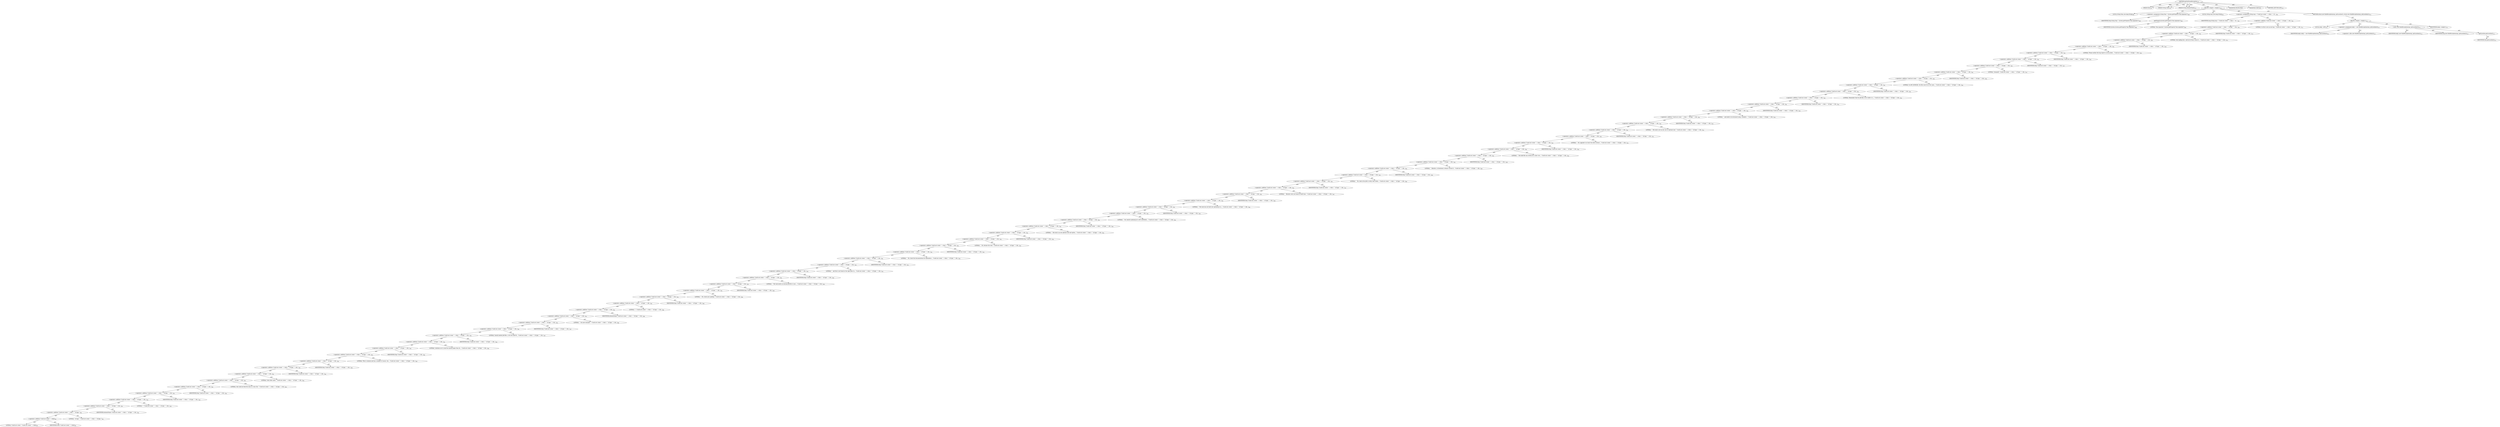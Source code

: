 digraph "getNotFoundException" {  
"111669149717" [label = <(METHOD,getNotFoundException)<SUB>478</SUB>> ]
"115964117002" [label = <(PARAM,this)<SUB>478</SUB>> ]
"115964117035" [label = <(PARAM,String what)<SUB>478</SUB>> ]
"115964117036" [label = <(PARAM,String elementName)<SUB>479</SUB>> ]
"25769803829" [label = <(BLOCK,&lt;empty&gt;,&lt;empty&gt;)<SUB>479</SUB>> ]
"94489280531" [label = <(LOCAL,String lSep: java.lang.String)<SUB>480</SUB>> ]
"30064771273" [label = <(&lt;operator&gt;.assignment,String lSep = System.getProperty(&quot;line.separator&quot;))<SUB>480</SUB>> ]
"68719476926" [label = <(IDENTIFIER,lSep,String lSep = System.getProperty(&quot;line.separator&quot;))<SUB>480</SUB>> ]
"30064771274" [label = <(getProperty,System.getProperty(&quot;line.separator&quot;))<SUB>480</SUB>> ]
"68719476927" [label = <(IDENTIFIER,System,System.getProperty(&quot;line.separator&quot;))<SUB>480</SUB>> ]
"90194313232" [label = <(LITERAL,&quot;line.separator&quot;,System.getProperty(&quot;line.separator&quot;))<SUB>480</SUB>> ]
"94489280532" [label = <(LOCAL,String msg: java.lang.String)<SUB>481</SUB>> ]
"30064771275" [label = <(&lt;operator&gt;.assignment,String msg = &quot;Could not create &quot; + what + &quot; of ...)<SUB>481</SUB>> ]
"68719476928" [label = <(IDENTIFIER,msg,String msg = &quot;Could not create &quot; + what + &quot; of ...)<SUB>481</SUB>> ]
"30064771276" [label = <(&lt;operator&gt;.addition,&quot;Could not create &quot; + what + &quot; of type: &quot; + ele...)<SUB>481</SUB>> ]
"30064771277" [label = <(&lt;operator&gt;.addition,&quot;Could not create &quot; + what + &quot; of type: &quot; + ele...)<SUB>481</SUB>> ]
"30064771278" [label = <(&lt;operator&gt;.addition,&quot;Could not create &quot; + what + &quot; of type: &quot; + ele...)<SUB>481</SUB>> ]
"30064771279" [label = <(&lt;operator&gt;.addition,&quot;Could not create &quot; + what + &quot; of type: &quot; + ele...)<SUB>481</SUB>> ]
"30064771280" [label = <(&lt;operator&gt;.addition,&quot;Could not create &quot; + what + &quot; of type: &quot; + ele...)<SUB>481</SUB>> ]
"30064771281" [label = <(&lt;operator&gt;.addition,&quot;Could not create &quot; + what + &quot; of type: &quot; + ele...)<SUB>481</SUB>> ]
"30064771282" [label = <(&lt;operator&gt;.addition,&quot;Could not create &quot; + what + &quot; of type: &quot; + ele...)<SUB>481</SUB>> ]
"30064771283" [label = <(&lt;operator&gt;.addition,&quot;Could not create &quot; + what + &quot; of type: &quot; + ele...)<SUB>481</SUB>> ]
"30064771284" [label = <(&lt;operator&gt;.addition,&quot;Could not create &quot; + what + &quot; of type: &quot; + ele...)<SUB>481</SUB>> ]
"30064771285" [label = <(&lt;operator&gt;.addition,&quot;Could not create &quot; + what + &quot; of type: &quot; + ele...)<SUB>481</SUB>> ]
"30064771286" [label = <(&lt;operator&gt;.addition,&quot;Could not create &quot; + what + &quot; of type: &quot; + ele...)<SUB>481</SUB>> ]
"30064771287" [label = <(&lt;operator&gt;.addition,&quot;Could not create &quot; + what + &quot; of type: &quot; + ele...)<SUB>481</SUB>> ]
"30064771288" [label = <(&lt;operator&gt;.addition,&quot;Could not create &quot; + what + &quot; of type: &quot; + ele...)<SUB>481</SUB>> ]
"30064771289" [label = <(&lt;operator&gt;.addition,&quot;Could not create &quot; + what + &quot; of type: &quot; + ele...)<SUB>481</SUB>> ]
"30064771290" [label = <(&lt;operator&gt;.addition,&quot;Could not create &quot; + what + &quot; of type: &quot; + ele...)<SUB>481</SUB>> ]
"30064771291" [label = <(&lt;operator&gt;.addition,&quot;Could not create &quot; + what + &quot; of type: &quot; + ele...)<SUB>481</SUB>> ]
"30064771292" [label = <(&lt;operator&gt;.addition,&quot;Could not create &quot; + what + &quot; of type: &quot; + ele...)<SUB>481</SUB>> ]
"30064771293" [label = <(&lt;operator&gt;.addition,&quot;Could not create &quot; + what + &quot; of type: &quot; + ele...)<SUB>481</SUB>> ]
"30064771294" [label = <(&lt;operator&gt;.addition,&quot;Could not create &quot; + what + &quot; of type: &quot; + ele...)<SUB>481</SUB>> ]
"30064771295" [label = <(&lt;operator&gt;.addition,&quot;Could not create &quot; + what + &quot; of type: &quot; + ele...)<SUB>481</SUB>> ]
"30064771296" [label = <(&lt;operator&gt;.addition,&quot;Could not create &quot; + what + &quot; of type: &quot; + ele...)<SUB>481</SUB>> ]
"30064771297" [label = <(&lt;operator&gt;.addition,&quot;Could not create &quot; + what + &quot; of type: &quot; + ele...)<SUB>481</SUB>> ]
"30064771298" [label = <(&lt;operator&gt;.addition,&quot;Could not create &quot; + what + &quot; of type: &quot; + ele...)<SUB>481</SUB>> ]
"30064771299" [label = <(&lt;operator&gt;.addition,&quot;Could not create &quot; + what + &quot; of type: &quot; + ele...)<SUB>481</SUB>> ]
"30064771300" [label = <(&lt;operator&gt;.addition,&quot;Could not create &quot; + what + &quot; of type: &quot; + ele...)<SUB>481</SUB>> ]
"30064771301" [label = <(&lt;operator&gt;.addition,&quot;Could not create &quot; + what + &quot; of type: &quot; + ele...)<SUB>481</SUB>> ]
"30064771302" [label = <(&lt;operator&gt;.addition,&quot;Could not create &quot; + what + &quot; of type: &quot; + ele...)<SUB>481</SUB>> ]
"30064771303" [label = <(&lt;operator&gt;.addition,&quot;Could not create &quot; + what + &quot; of type: &quot; + ele...)<SUB>481</SUB>> ]
"30064771304" [label = <(&lt;operator&gt;.addition,&quot;Could not create &quot; + what + &quot; of type: &quot; + ele...)<SUB>481</SUB>> ]
"30064771305" [label = <(&lt;operator&gt;.addition,&quot;Could not create &quot; + what + &quot; of type: &quot; + ele...)<SUB>481</SUB>> ]
"30064771306" [label = <(&lt;operator&gt;.addition,&quot;Could not create &quot; + what + &quot; of type: &quot; + ele...)<SUB>481</SUB>> ]
"30064771307" [label = <(&lt;operator&gt;.addition,&quot;Could not create &quot; + what + &quot; of type: &quot; + ele...)<SUB>481</SUB>> ]
"30064771308" [label = <(&lt;operator&gt;.addition,&quot;Could not create &quot; + what + &quot; of type: &quot; + ele...)<SUB>481</SUB>> ]
"30064771309" [label = <(&lt;operator&gt;.addition,&quot;Could not create &quot; + what + &quot; of type: &quot; + ele...)<SUB>481</SUB>> ]
"30064771310" [label = <(&lt;operator&gt;.addition,&quot;Could not create &quot; + what + &quot; of type: &quot; + ele...)<SUB>481</SUB>> ]
"30064771311" [label = <(&lt;operator&gt;.addition,&quot;Could not create &quot; + what + &quot; of type: &quot; + ele...)<SUB>481</SUB>> ]
"30064771312" [label = <(&lt;operator&gt;.addition,&quot;Could not create &quot; + what + &quot; of type: &quot; + ele...)<SUB>481</SUB>> ]
"30064771313" [label = <(&lt;operator&gt;.addition,&quot;Could not create &quot; + what + &quot; of type: &quot; + ele...)<SUB>481</SUB>> ]
"30064771314" [label = <(&lt;operator&gt;.addition,&quot;Could not create &quot; + what + &quot; of type: &quot; + ele...)<SUB>481</SUB>> ]
"30064771315" [label = <(&lt;operator&gt;.addition,&quot;Could not create &quot; + what + &quot; of type: &quot; + ele...)<SUB>481</SUB>> ]
"30064771316" [label = <(&lt;operator&gt;.addition,&quot;Could not create &quot; + what + &quot; of type: &quot; + ele...)<SUB>481</SUB>> ]
"30064771317" [label = <(&lt;operator&gt;.addition,&quot;Could not create &quot; + what + &quot; of type: &quot; + ele...)<SUB>481</SUB>> ]
"30064771318" [label = <(&lt;operator&gt;.addition,&quot;Could not create &quot; + what + &quot; of type: &quot; + ele...)<SUB>481</SUB>> ]
"30064771319" [label = <(&lt;operator&gt;.addition,&quot;Could not create &quot; + what + &quot; of type: &quot; + ele...)<SUB>481</SUB>> ]
"30064771320" [label = <(&lt;operator&gt;.addition,&quot;Could not create &quot; + what + &quot; of type: &quot; + ele...)<SUB>481</SUB>> ]
"30064771321" [label = <(&lt;operator&gt;.addition,&quot;Could not create &quot; + what + &quot; of type: &quot; + ele...)<SUB>481</SUB>> ]
"30064771322" [label = <(&lt;operator&gt;.addition,&quot;Could not create &quot; + what + &quot; of type: &quot; + ele...)<SUB>481</SUB>> ]
"30064771323" [label = <(&lt;operator&gt;.addition,&quot;Could not create &quot; + what + &quot; of type: &quot; + ele...)<SUB>481</SUB>> ]
"30064771324" [label = <(&lt;operator&gt;.addition,&quot;Could not create &quot; + what + &quot; of type: &quot; + ele...)<SUB>481</SUB>> ]
"30064771325" [label = <(&lt;operator&gt;.addition,&quot;Could not create &quot; + what + &quot; of type: &quot; + ele...)<SUB>481</SUB>> ]
"30064771326" [label = <(&lt;operator&gt;.addition,&quot;Could not create &quot; + what + &quot; of type: &quot; + ele...)<SUB>481</SUB>> ]
"30064771327" [label = <(&lt;operator&gt;.addition,&quot;Could not create &quot; + what + &quot; of type: &quot; + ele...)<SUB>481</SUB>> ]
"30064771328" [label = <(&lt;operator&gt;.addition,&quot;Could not create &quot; + what + &quot; of type: &quot; + ele...)<SUB>481</SUB>> ]
"30064771329" [label = <(&lt;operator&gt;.addition,&quot;Could not create &quot; + what + &quot; of type: &quot; + ele...)<SUB>481</SUB>> ]
"30064771330" [label = <(&lt;operator&gt;.addition,&quot;Could not create &quot; + what + &quot; of type: &quot; + ele...)<SUB>481</SUB>> ]
"30064771331" [label = <(&lt;operator&gt;.addition,&quot;Could not create &quot; + what + &quot; of type: &quot; + ele...)<SUB>481</SUB>> ]
"30064771332" [label = <(&lt;operator&gt;.addition,&quot;Could not create &quot; + what + &quot; of type: &quot; + ele...)<SUB>481</SUB>> ]
"30064771333" [label = <(&lt;operator&gt;.addition,&quot;Could not create &quot; + what + &quot; of type: &quot; + ele...)<SUB>481</SUB>> ]
"30064771334" [label = <(&lt;operator&gt;.addition,&quot;Could not create &quot; + what + &quot; of type: &quot; + ele...)<SUB>481</SUB>> ]
"30064771335" [label = <(&lt;operator&gt;.addition,&quot;Could not create &quot; + what + &quot; of type: &quot; + ele...)<SUB>481</SUB>> ]
"30064771336" [label = <(&lt;operator&gt;.addition,&quot;Could not create &quot; + what + &quot; of type: &quot; + ele...)<SUB>481</SUB>> ]
"30064771337" [label = <(&lt;operator&gt;.addition,&quot;Could not create &quot; + what + &quot; of type: &quot;)<SUB>481</SUB>> ]
"30064771338" [label = <(&lt;operator&gt;.addition,&quot;Could not create &quot; + what)<SUB>481</SUB>> ]
"90194313233" [label = <(LITERAL,&quot;Could not create &quot;,&quot;Could not create &quot; + what)<SUB>481</SUB>> ]
"68719476929" [label = <(IDENTIFIER,what,&quot;Could not create &quot; + what)<SUB>481</SUB>> ]
"90194313234" [label = <(LITERAL,&quot; of type: &quot;,&quot;Could not create &quot; + what + &quot; of type: &quot;)<SUB>481</SUB>> ]
"68719476930" [label = <(IDENTIFIER,elementName,&quot;Could not create &quot; + what + &quot; of type: &quot; + ele...)<SUB>481</SUB>> ]
"90194313235" [label = <(LITERAL,&quot;.&quot;,&quot;Could not create &quot; + what + &quot; of type: &quot; + ele...)<SUB>482</SUB>> ]
"68719476931" [label = <(IDENTIFIER,lSep,&quot;Could not create &quot; + what + &quot; of type: &quot; + ele...)<SUB>482</SUB>> ]
"68719476932" [label = <(IDENTIFIER,lSep,&quot;Could not create &quot; + what + &quot; of type: &quot; + ele...)<SUB>482</SUB>> ]
"90194313236" [label = <(LITERAL,&quot;Ant could not find the task or a class this &quot;,&quot;Could not create &quot; + what + &quot; of type: &quot; + ele...)<SUB>483</SUB>> ]
"90194313237" [label = <(LITERAL,&quot;task relies upon.&quot;,&quot;Could not create &quot; + what + &quot; of type: &quot; + ele...)<SUB>484</SUB>> ]
"68719476933" [label = <(IDENTIFIER,lSep,&quot;Could not create &quot; + what + &quot; of type: &quot; + ele...)<SUB>484</SUB>> ]
"68719476934" [label = <(IDENTIFIER,lSep,&quot;Could not create &quot; + what + &quot; of type: &quot; + ele...)<SUB>484</SUB>> ]
"90194313238" [label = <(LITERAL,&quot;This is common and has a number of causes; the...,&quot;Could not create &quot; + what + &quot; of type: &quot; + ele...)<SUB>485</SUB>> ]
"68719476935" [label = <(IDENTIFIER,lSep,&quot;Could not create &quot; + what + &quot; of type: &quot; + ele...)<SUB>485</SUB>> ]
"90194313239" [label = <(LITERAL,&quot;solutions are to read the manual pages then do...,&quot;Could not create &quot; + what + &quot; of type: &quot; + ele...)<SUB>486</SUB>> ]
"68719476936" [label = <(IDENTIFIER,lSep,&quot;Could not create &quot; + what + &quot; of type: &quot; + ele...)<SUB>486</SUB>> ]
"90194313240" [label = <(LITERAL,&quot;install needed JAR files, or fix the build fil...,&quot;Could not create &quot; + what + &quot; of type: &quot; + ele...)<SUB>487</SUB>> ]
"68719476937" [label = <(IDENTIFIER,lSep,&quot;Could not create &quot; + what + &quot; of type: &quot; + ele...)<SUB>487</SUB>> ]
"90194313241" [label = <(LITERAL,&quot; - You have misspelt '&quot;,&quot;Could not create &quot; + what + &quot; of type: &quot; + ele...)<SUB>488</SUB>> ]
"68719476938" [label = <(IDENTIFIER,elementName,&quot;Could not create &quot; + what + &quot; of type: &quot; + ele...)<SUB>488</SUB>> ]
"90194313242" [label = <(LITERAL,&quot;'.&quot;,&quot;Could not create &quot; + what + &quot; of type: &quot; + ele...)<SUB>488</SUB>> ]
"68719476939" [label = <(IDENTIFIER,lSep,&quot;Could not create &quot; + what + &quot; of type: &quot; + ele...)<SUB>488</SUB>> ]
"90194313243" [label = <(LITERAL,&quot;   Fix: check your spelling.&quot;,&quot;Could not create &quot; + what + &quot; of type: &quot; + ele...)<SUB>489</SUB>> ]
"68719476940" [label = <(IDENTIFIER,lSep,&quot;Could not create &quot; + what + &quot; of type: &quot; + ele...)<SUB>489</SUB>> ]
"90194313244" [label = <(LITERAL,&quot; - The task needs an external JAR file to exec...,&quot;Could not create &quot; + what + &quot; of type: &quot; + ele...)<SUB>490</SUB>> ]
"68719476941" [label = <(IDENTIFIER,lSep,&quot;Could not create &quot; + what + &quot; of type: &quot; + ele...)<SUB>490</SUB>> ]
"90194313245" [label = <(LITERAL,&quot;   and this is not found at the right place in...,&quot;Could not create &quot; + what + &quot; of type: &quot; + ele...)<SUB>491</SUB>> ]
"68719476942" [label = <(IDENTIFIER,lSep,&quot;Could not create &quot; + what + &quot; of type: &quot; + ele...)<SUB>491</SUB>> ]
"90194313246" [label = <(LITERAL,&quot;   Fix: check the documentation for dependenci...,&quot;Could not create &quot; + what + &quot; of type: &quot; + ele...)<SUB>492</SUB>> ]
"68719476943" [label = <(IDENTIFIER,lSep,&quot;Could not create &quot; + what + &quot; of type: &quot; + ele...)<SUB>492</SUB>> ]
"90194313247" [label = <(LITERAL,&quot;   Fix: declare the task.&quot;,&quot;Could not create &quot; + what + &quot; of type: &quot; + ele...)<SUB>493</SUB>> ]
"68719476944" [label = <(IDENTIFIER,lSep,&quot;Could not create &quot; + what + &quot; of type: &quot; + ele...)<SUB>493</SUB>> ]
"90194313248" [label = <(LITERAL,&quot; - The task is an Ant optional task and option...,&quot;Could not create &quot; + what + &quot; of type: &quot; + ele...)<SUB>494</SUB>> ]
"68719476945" [label = <(IDENTIFIER,lSep,&quot;Could not create &quot; + what + &quot; of type: &quot; + ele...)<SUB>494</SUB>> ]
"90194313249" [label = <(LITERAL,&quot;   Fix: look for optional.jar in ANT_HOME/lib,...,&quot;Could not create &quot; + what + &quot; of type: &quot; + ele...)<SUB>495</SUB>> ]
"68719476946" [label = <(IDENTIFIER,lSep,&quot;Could not create &quot; + what + &quot; of type: &quot; + ele...)<SUB>495</SUB>> ]
"90194313250" [label = <(LITERAL,&quot; - The task was not built into optional.jar as...,&quot;Could not create &quot; + what + &quot; of type: &quot; + ele...)<SUB>496</SUB>> ]
"68719476947" [label = <(IDENTIFIER,lSep,&quot;Could not create &quot; + what + &quot; of type: &quot; + ele...)<SUB>496</SUB>> ]
"90194313251" [label = <(LITERAL,&quot;   libraries were not found at build time.&quot;,&quot;Could not create &quot; + what + &quot; of type: &quot; + ele...)<SUB>497</SUB>> ]
"68719476948" [label = <(IDENTIFIER,lSep,&quot;Could not create &quot; + what + &quot; of type: &quot; + ele...)<SUB>497</SUB>> ]
"90194313252" [label = <(LITERAL,&quot;   Fix: look in the JAR to verify, then rebuil...,&quot;Could not create &quot; + what + &quot; of type: &quot; + ele...)<SUB>498</SUB>> ]
"68719476949" [label = <(IDENTIFIER,lSep,&quot;Could not create &quot; + what + &quot; of type: &quot; + ele...)<SUB>498</SUB>> ]
"90194313253" [label = <(LITERAL,&quot;   libraries, or download a release version fr...,&quot;Could not create &quot; + what + &quot; of type: &quot; + ele...)<SUB>499</SUB>> ]
"68719476950" [label = <(IDENTIFIER,lSep,&quot;Could not create &quot; + what + &quot; of type: &quot; + ele...)<SUB>499</SUB>> ]
"90194313254" [label = <(LITERAL,&quot; - The build file was written for a later vers...,&quot;Could not create &quot; + what + &quot; of type: &quot; + ele...)<SUB>500</SUB>> ]
"68719476951" [label = <(IDENTIFIER,lSep,&quot;Could not create &quot; + what + &quot; of type: &quot; + ele...)<SUB>500</SUB>> ]
"90194313255" [label = <(LITERAL,&quot;   Fix: upgrade to at least the latest release...,&quot;Could not create &quot; + what + &quot; of type: &quot; + ele...)<SUB>501</SUB>> ]
"68719476952" [label = <(IDENTIFIER,lSep,&quot;Could not create &quot; + what + &quot; of type: &quot; + ele...)<SUB>501</SUB>> ]
"90194313256" [label = <(LITERAL,&quot; - The task is not an Ant core or optional task &quot;,&quot;Could not create &quot; + what + &quot; of type: &quot; + ele...)<SUB>502</SUB>> ]
"68719476953" [label = <(IDENTIFIER,lSep,&quot;Could not create &quot; + what + &quot; of type: &quot; + ele...)<SUB>502</SUB>> ]
"90194313257" [label = <(LITERAL,&quot;   and needs to be declared using &lt;taskdef&gt;.&quot;,&quot;Could not create &quot; + what + &quot; of type: &quot; + ele...)<SUB>503</SUB>> ]
"68719476954" [label = <(IDENTIFIER,lSep,&quot;Could not create &quot; + what + &quot; of type: &quot; + ele...)<SUB>503</SUB>> ]
"68719476955" [label = <(IDENTIFIER,lSep,&quot;Could not create &quot; + what + &quot; of type: &quot; + ele...)<SUB>504</SUB>> ]
"90194313258" [label = <(LITERAL,&quot;Remember that for JAR files to be visible to A...,&quot;Could not create &quot; + what + &quot; of type: &quot; + ele...)<SUB>505</SUB>> ]
"68719476956" [label = <(IDENTIFIER,lSep,&quot;Could not create &quot; + what + &quot; of type: &quot; + ele...)<SUB>505</SUB>> ]
"90194313259" [label = <(LITERAL,&quot;in ANT_HOME/lib, the files must be in the same...,&quot;Could not create &quot; + what + &quot; of type: &quot; + ele...)<SUB>506</SUB>> ]
"68719476957" [label = <(IDENTIFIER,lSep,&quot;Could not create &quot; + what + &quot; of type: &quot; + ele...)<SUB>506</SUB>> ]
"90194313260" [label = <(LITERAL,&quot;classpath&quot;,&quot;Could not create &quot; + what + &quot; of type: &quot; + ele...)<SUB>507</SUB>> ]
"68719476958" [label = <(IDENTIFIER,lSep,&quot;Could not create &quot; + what + &quot; of type: &quot; + ele...)<SUB>507</SUB>> ]
"68719476959" [label = <(IDENTIFIER,lSep,&quot;Could not create &quot; + what + &quot; of type: &quot; + ele...)<SUB>508</SUB>> ]
"90194313261" [label = <(LITERAL,&quot;Please neither file bug reports on this proble...,&quot;Could not create &quot; + what + &quot; of type: &quot; + ele...)<SUB>509</SUB>> ]
"68719476960" [label = <(IDENTIFIER,lSep,&quot;Could not create &quot; + what + &quot; of type: &quot; + ele...)<SUB>509</SUB>> ]
"90194313262" [label = <(LITERAL,&quot;Ant mailing lists, until all of these causes h...,&quot;Could not create &quot; + what + &quot; of type: &quot; + ele...)<SUB>510</SUB>> ]
"68719476961" [label = <(IDENTIFIER,lSep,&quot;Could not create &quot; + what + &quot; of type: &quot; + ele...)<SUB>510</SUB>> ]
"90194313263" [label = <(LITERAL,&quot;as this is not an Ant bug.&quot;,&quot;Could not create &quot; + what + &quot; of type: &quot; + ele...)<SUB>511</SUB>> ]
"146028888074" [label = <(RETURN,return new BuildException(msg, getLocation());,return new BuildException(msg, getLocation());)<SUB>514</SUB>> ]
"25769803830" [label = <(BLOCK,&lt;empty&gt;,&lt;empty&gt;)<SUB>514</SUB>> ]
"94489280533" [label = <(LOCAL,$obj1: ANY)<SUB>514</SUB>> ]
"30064771339" [label = <(&lt;operator&gt;.assignment,$obj1 = new BuildException(msg, getLocation()))<SUB>514</SUB>> ]
"68719476962" [label = <(IDENTIFIER,$obj1,$obj1 = new BuildException(msg, getLocation()))<SUB>514</SUB>> ]
"30064771340" [label = <(&lt;operator&gt;.alloc,new BuildException(msg, getLocation()))<SUB>514</SUB>> ]
"30064771341" [label = <(&lt;init&gt;,new BuildException(msg, getLocation()))<SUB>514</SUB>> ]
"68719476963" [label = <(IDENTIFIER,$obj1,new BuildException(msg, getLocation()))<SUB>514</SUB>> ]
"68719476964" [label = <(IDENTIFIER,msg,new BuildException(msg, getLocation()))<SUB>514</SUB>> ]
"30064771342" [label = <(getLocation,getLocation())<SUB>514</SUB>> ]
"68719476764" [label = <(IDENTIFIER,this,getLocation())<SUB>514</SUB>> ]
"68719476965" [label = <(IDENTIFIER,$obj1,&lt;empty&gt;)<SUB>514</SUB>> ]
"133143986224" [label = <(MODIFIER,PROTECTED)> ]
"133143986225" [label = <(MODIFIER,VIRTUAL)> ]
"128849018901" [label = <(METHOD_RETURN,ANY)<SUB>478</SUB>> ]
  "111669149717" -> "115964117002"  [ label = "AST: "] 
  "111669149717" -> "115964117035"  [ label = "AST: "] 
  "111669149717" -> "115964117036"  [ label = "AST: "] 
  "111669149717" -> "25769803829"  [ label = "AST: "] 
  "111669149717" -> "133143986224"  [ label = "AST: "] 
  "111669149717" -> "133143986225"  [ label = "AST: "] 
  "111669149717" -> "128849018901"  [ label = "AST: "] 
  "25769803829" -> "94489280531"  [ label = "AST: "] 
  "25769803829" -> "30064771273"  [ label = "AST: "] 
  "25769803829" -> "94489280532"  [ label = "AST: "] 
  "25769803829" -> "30064771275"  [ label = "AST: "] 
  "25769803829" -> "146028888074"  [ label = "AST: "] 
  "30064771273" -> "68719476926"  [ label = "AST: "] 
  "30064771273" -> "30064771274"  [ label = "AST: "] 
  "30064771274" -> "68719476927"  [ label = "AST: "] 
  "30064771274" -> "90194313232"  [ label = "AST: "] 
  "30064771275" -> "68719476928"  [ label = "AST: "] 
  "30064771275" -> "30064771276"  [ label = "AST: "] 
  "30064771276" -> "30064771277"  [ label = "AST: "] 
  "30064771276" -> "90194313263"  [ label = "AST: "] 
  "30064771277" -> "30064771278"  [ label = "AST: "] 
  "30064771277" -> "68719476961"  [ label = "AST: "] 
  "30064771278" -> "30064771279"  [ label = "AST: "] 
  "30064771278" -> "90194313262"  [ label = "AST: "] 
  "30064771279" -> "30064771280"  [ label = "AST: "] 
  "30064771279" -> "68719476960"  [ label = "AST: "] 
  "30064771280" -> "30064771281"  [ label = "AST: "] 
  "30064771280" -> "90194313261"  [ label = "AST: "] 
  "30064771281" -> "30064771282"  [ label = "AST: "] 
  "30064771281" -> "68719476959"  [ label = "AST: "] 
  "30064771282" -> "30064771283"  [ label = "AST: "] 
  "30064771282" -> "68719476958"  [ label = "AST: "] 
  "30064771283" -> "30064771284"  [ label = "AST: "] 
  "30064771283" -> "90194313260"  [ label = "AST: "] 
  "30064771284" -> "30064771285"  [ label = "AST: "] 
  "30064771284" -> "68719476957"  [ label = "AST: "] 
  "30064771285" -> "30064771286"  [ label = "AST: "] 
  "30064771285" -> "90194313259"  [ label = "AST: "] 
  "30064771286" -> "30064771287"  [ label = "AST: "] 
  "30064771286" -> "68719476956"  [ label = "AST: "] 
  "30064771287" -> "30064771288"  [ label = "AST: "] 
  "30064771287" -> "90194313258"  [ label = "AST: "] 
  "30064771288" -> "30064771289"  [ label = "AST: "] 
  "30064771288" -> "68719476955"  [ label = "AST: "] 
  "30064771289" -> "30064771290"  [ label = "AST: "] 
  "30064771289" -> "68719476954"  [ label = "AST: "] 
  "30064771290" -> "30064771291"  [ label = "AST: "] 
  "30064771290" -> "90194313257"  [ label = "AST: "] 
  "30064771291" -> "30064771292"  [ label = "AST: "] 
  "30064771291" -> "68719476953"  [ label = "AST: "] 
  "30064771292" -> "30064771293"  [ label = "AST: "] 
  "30064771292" -> "90194313256"  [ label = "AST: "] 
  "30064771293" -> "30064771294"  [ label = "AST: "] 
  "30064771293" -> "68719476952"  [ label = "AST: "] 
  "30064771294" -> "30064771295"  [ label = "AST: "] 
  "30064771294" -> "90194313255"  [ label = "AST: "] 
  "30064771295" -> "30064771296"  [ label = "AST: "] 
  "30064771295" -> "68719476951"  [ label = "AST: "] 
  "30064771296" -> "30064771297"  [ label = "AST: "] 
  "30064771296" -> "90194313254"  [ label = "AST: "] 
  "30064771297" -> "30064771298"  [ label = "AST: "] 
  "30064771297" -> "68719476950"  [ label = "AST: "] 
  "30064771298" -> "30064771299"  [ label = "AST: "] 
  "30064771298" -> "90194313253"  [ label = "AST: "] 
  "30064771299" -> "30064771300"  [ label = "AST: "] 
  "30064771299" -> "68719476949"  [ label = "AST: "] 
  "30064771300" -> "30064771301"  [ label = "AST: "] 
  "30064771300" -> "90194313252"  [ label = "AST: "] 
  "30064771301" -> "30064771302"  [ label = "AST: "] 
  "30064771301" -> "68719476948"  [ label = "AST: "] 
  "30064771302" -> "30064771303"  [ label = "AST: "] 
  "30064771302" -> "90194313251"  [ label = "AST: "] 
  "30064771303" -> "30064771304"  [ label = "AST: "] 
  "30064771303" -> "68719476947"  [ label = "AST: "] 
  "30064771304" -> "30064771305"  [ label = "AST: "] 
  "30064771304" -> "90194313250"  [ label = "AST: "] 
  "30064771305" -> "30064771306"  [ label = "AST: "] 
  "30064771305" -> "68719476946"  [ label = "AST: "] 
  "30064771306" -> "30064771307"  [ label = "AST: "] 
  "30064771306" -> "90194313249"  [ label = "AST: "] 
  "30064771307" -> "30064771308"  [ label = "AST: "] 
  "30064771307" -> "68719476945"  [ label = "AST: "] 
  "30064771308" -> "30064771309"  [ label = "AST: "] 
  "30064771308" -> "90194313248"  [ label = "AST: "] 
  "30064771309" -> "30064771310"  [ label = "AST: "] 
  "30064771309" -> "68719476944"  [ label = "AST: "] 
  "30064771310" -> "30064771311"  [ label = "AST: "] 
  "30064771310" -> "90194313247"  [ label = "AST: "] 
  "30064771311" -> "30064771312"  [ label = "AST: "] 
  "30064771311" -> "68719476943"  [ label = "AST: "] 
  "30064771312" -> "30064771313"  [ label = "AST: "] 
  "30064771312" -> "90194313246"  [ label = "AST: "] 
  "30064771313" -> "30064771314"  [ label = "AST: "] 
  "30064771313" -> "68719476942"  [ label = "AST: "] 
  "30064771314" -> "30064771315"  [ label = "AST: "] 
  "30064771314" -> "90194313245"  [ label = "AST: "] 
  "30064771315" -> "30064771316"  [ label = "AST: "] 
  "30064771315" -> "68719476941"  [ label = "AST: "] 
  "30064771316" -> "30064771317"  [ label = "AST: "] 
  "30064771316" -> "90194313244"  [ label = "AST: "] 
  "30064771317" -> "30064771318"  [ label = "AST: "] 
  "30064771317" -> "68719476940"  [ label = "AST: "] 
  "30064771318" -> "30064771319"  [ label = "AST: "] 
  "30064771318" -> "90194313243"  [ label = "AST: "] 
  "30064771319" -> "30064771320"  [ label = "AST: "] 
  "30064771319" -> "68719476939"  [ label = "AST: "] 
  "30064771320" -> "30064771321"  [ label = "AST: "] 
  "30064771320" -> "90194313242"  [ label = "AST: "] 
  "30064771321" -> "30064771322"  [ label = "AST: "] 
  "30064771321" -> "68719476938"  [ label = "AST: "] 
  "30064771322" -> "30064771323"  [ label = "AST: "] 
  "30064771322" -> "90194313241"  [ label = "AST: "] 
  "30064771323" -> "30064771324"  [ label = "AST: "] 
  "30064771323" -> "68719476937"  [ label = "AST: "] 
  "30064771324" -> "30064771325"  [ label = "AST: "] 
  "30064771324" -> "90194313240"  [ label = "AST: "] 
  "30064771325" -> "30064771326"  [ label = "AST: "] 
  "30064771325" -> "68719476936"  [ label = "AST: "] 
  "30064771326" -> "30064771327"  [ label = "AST: "] 
  "30064771326" -> "90194313239"  [ label = "AST: "] 
  "30064771327" -> "30064771328"  [ label = "AST: "] 
  "30064771327" -> "68719476935"  [ label = "AST: "] 
  "30064771328" -> "30064771329"  [ label = "AST: "] 
  "30064771328" -> "90194313238"  [ label = "AST: "] 
  "30064771329" -> "30064771330"  [ label = "AST: "] 
  "30064771329" -> "68719476934"  [ label = "AST: "] 
  "30064771330" -> "30064771331"  [ label = "AST: "] 
  "30064771330" -> "68719476933"  [ label = "AST: "] 
  "30064771331" -> "30064771332"  [ label = "AST: "] 
  "30064771331" -> "90194313237"  [ label = "AST: "] 
  "30064771332" -> "30064771333"  [ label = "AST: "] 
  "30064771332" -> "90194313236"  [ label = "AST: "] 
  "30064771333" -> "30064771334"  [ label = "AST: "] 
  "30064771333" -> "68719476932"  [ label = "AST: "] 
  "30064771334" -> "30064771335"  [ label = "AST: "] 
  "30064771334" -> "68719476931"  [ label = "AST: "] 
  "30064771335" -> "30064771336"  [ label = "AST: "] 
  "30064771335" -> "90194313235"  [ label = "AST: "] 
  "30064771336" -> "30064771337"  [ label = "AST: "] 
  "30064771336" -> "68719476930"  [ label = "AST: "] 
  "30064771337" -> "30064771338"  [ label = "AST: "] 
  "30064771337" -> "90194313234"  [ label = "AST: "] 
  "30064771338" -> "90194313233"  [ label = "AST: "] 
  "30064771338" -> "68719476929"  [ label = "AST: "] 
  "146028888074" -> "25769803830"  [ label = "AST: "] 
  "25769803830" -> "94489280533"  [ label = "AST: "] 
  "25769803830" -> "30064771339"  [ label = "AST: "] 
  "25769803830" -> "30064771341"  [ label = "AST: "] 
  "25769803830" -> "68719476965"  [ label = "AST: "] 
  "30064771339" -> "68719476962"  [ label = "AST: "] 
  "30064771339" -> "30064771340"  [ label = "AST: "] 
  "30064771341" -> "68719476963"  [ label = "AST: "] 
  "30064771341" -> "68719476964"  [ label = "AST: "] 
  "30064771341" -> "30064771342"  [ label = "AST: "] 
  "30064771342" -> "68719476764"  [ label = "AST: "] 
  "111669149717" -> "115964117002"  [ label = "DDG: "] 
  "111669149717" -> "115964117035"  [ label = "DDG: "] 
  "111669149717" -> "115964117036"  [ label = "DDG: "] 
}

